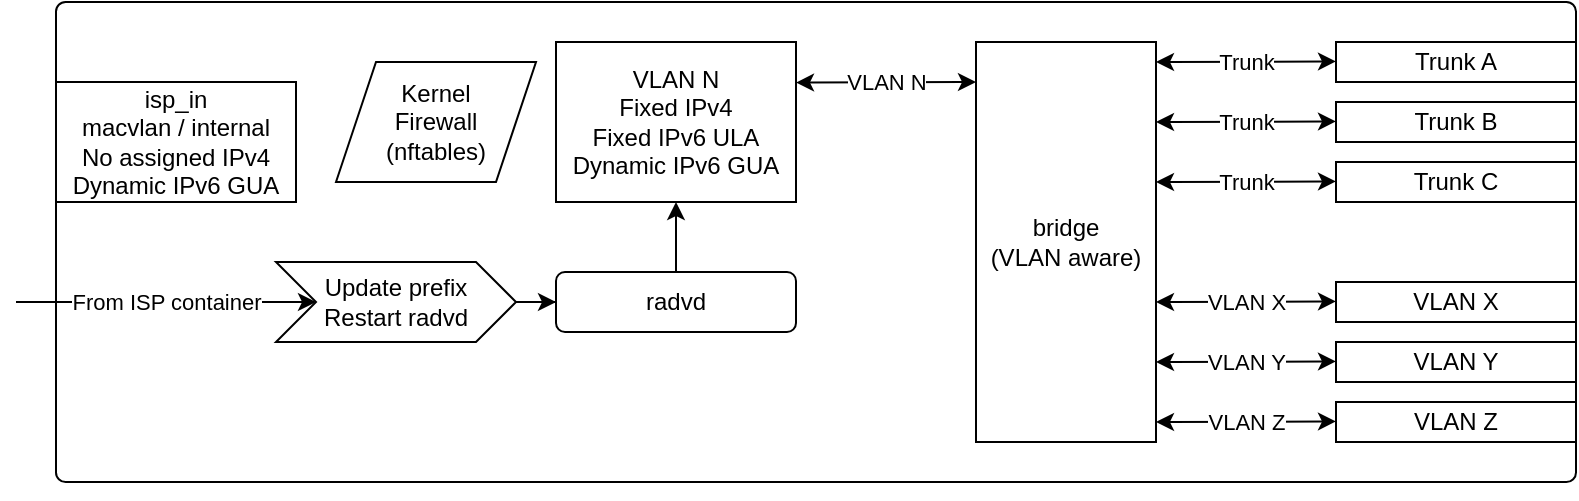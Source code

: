 <mxfile version="24.7.17">
  <diagram name="Page-1" id="ERIMmWtwNbsZnRJRYlLk">
    <mxGraphModel dx="702" dy="587" grid="1" gridSize="10" guides="1" tooltips="1" connect="1" arrows="1" fold="1" page="1" pageScale="1" pageWidth="850" pageHeight="1100" math="0" shadow="0">
      <root>
        <mxCell id="0" />
        <mxCell id="1" parent="0" />
        <mxCell id="dEZjPtsZi1BlvbsK9IvD-1" value="" style="rounded=1;whiteSpace=wrap;html=1;glass=0;arcSize=2;" parent="1" vertex="1">
          <mxGeometry x="40" y="320" width="760" height="240" as="geometry" />
        </mxCell>
        <mxCell id="dEZjPtsZi1BlvbsK9IvD-2" value="&lt;div&gt;isp_in&lt;/div&gt;macvlan / internal&lt;div&gt;No assigned IPv4&lt;/div&gt;&lt;div&gt;Dynamic IPv6 GUA&lt;/div&gt;" style="rounded=0;whiteSpace=wrap;html=1;" parent="1" vertex="1">
          <mxGeometry x="40" y="360" width="120" height="60" as="geometry" />
        </mxCell>
        <mxCell id="dEZjPtsZi1BlvbsK9IvD-3" style="edgeStyle=orthogonalEdgeStyle;rounded=0;orthogonalLoop=1;jettySize=auto;html=1;exitX=0.5;exitY=1;exitDx=0;exitDy=0;" parent="1" source="dEZjPtsZi1BlvbsK9IvD-1" target="dEZjPtsZi1BlvbsK9IvD-1" edge="1">
          <mxGeometry relative="1" as="geometry" />
        </mxCell>
        <mxCell id="dEZjPtsZi1BlvbsK9IvD-19" value="Kernel&lt;div&gt;Firewall&lt;/div&gt;&lt;div&gt;(nftables)&lt;/div&gt;" style="shape=parallelogram;perimeter=parallelogramPerimeter;whiteSpace=wrap;html=1;fixedSize=1;" parent="1" vertex="1">
          <mxGeometry x="180" y="350" width="100" height="60" as="geometry" />
        </mxCell>
        <mxCell id="QXVgdAyz402HY5TkgpPN-1" value="Trunk A" style="rounded=0;whiteSpace=wrap;html=1;" vertex="1" parent="1">
          <mxGeometry x="680" y="340" width="120" height="20" as="geometry" />
        </mxCell>
        <mxCell id="QXVgdAyz402HY5TkgpPN-2" value="Trunk B" style="rounded=0;whiteSpace=wrap;html=1;" vertex="1" parent="1">
          <mxGeometry x="680" y="370" width="120" height="20" as="geometry" />
        </mxCell>
        <mxCell id="QXVgdAyz402HY5TkgpPN-3" value="Trunk C" style="rounded=0;whiteSpace=wrap;html=1;" vertex="1" parent="1">
          <mxGeometry x="680" y="400" width="120" height="20" as="geometry" />
        </mxCell>
        <mxCell id="QXVgdAyz402HY5TkgpPN-4" value="VLAN X" style="rounded=0;whiteSpace=wrap;html=1;" vertex="1" parent="1">
          <mxGeometry x="680" y="460" width="120" height="20" as="geometry" />
        </mxCell>
        <mxCell id="QXVgdAyz402HY5TkgpPN-5" value="VLAN Y" style="rounded=0;whiteSpace=wrap;html=1;" vertex="1" parent="1">
          <mxGeometry x="680" y="490" width="120" height="20" as="geometry" />
        </mxCell>
        <mxCell id="QXVgdAyz402HY5TkgpPN-6" value="VLAN Z" style="rounded=0;whiteSpace=wrap;html=1;" vertex="1" parent="1">
          <mxGeometry x="680" y="520" width="120" height="20" as="geometry" />
        </mxCell>
        <mxCell id="QXVgdAyz402HY5TkgpPN-9" value="bridge&lt;div&gt;(VLAN aware)&lt;/div&gt;" style="rounded=0;whiteSpace=wrap;html=1;" vertex="1" parent="1">
          <mxGeometry x="500" y="340" width="90" height="200" as="geometry" />
        </mxCell>
        <mxCell id="QXVgdAyz402HY5TkgpPN-11" value="" style="endArrow=classic;html=1;rounded=0;startArrow=classic;startFill=1;" edge="1" parent="1">
          <mxGeometry relative="1" as="geometry">
            <mxPoint x="590" y="350" as="sourcePoint" />
            <mxPoint x="680" y="349.71" as="targetPoint" />
          </mxGeometry>
        </mxCell>
        <mxCell id="QXVgdAyz402HY5TkgpPN-12" value="Trunk" style="edgeLabel;resizable=0;html=1;;align=center;verticalAlign=middle;" connectable="0" vertex="1" parent="QXVgdAyz402HY5TkgpPN-11">
          <mxGeometry relative="1" as="geometry" />
        </mxCell>
        <mxCell id="QXVgdAyz402HY5TkgpPN-13" value="" style="endArrow=classic;html=1;rounded=0;startArrow=classic;startFill=1;" edge="1" parent="1">
          <mxGeometry relative="1" as="geometry">
            <mxPoint x="590" y="380" as="sourcePoint" />
            <mxPoint x="680" y="379.71" as="targetPoint" />
          </mxGeometry>
        </mxCell>
        <mxCell id="QXVgdAyz402HY5TkgpPN-14" value="Trunk" style="edgeLabel;resizable=0;html=1;;align=center;verticalAlign=middle;" connectable="0" vertex="1" parent="QXVgdAyz402HY5TkgpPN-13">
          <mxGeometry relative="1" as="geometry" />
        </mxCell>
        <mxCell id="QXVgdAyz402HY5TkgpPN-15" value="" style="endArrow=classic;html=1;rounded=0;startArrow=classic;startFill=1;" edge="1" parent="1">
          <mxGeometry relative="1" as="geometry">
            <mxPoint x="590" y="410" as="sourcePoint" />
            <mxPoint x="680" y="409.71" as="targetPoint" />
          </mxGeometry>
        </mxCell>
        <mxCell id="QXVgdAyz402HY5TkgpPN-16" value="Trunk" style="edgeLabel;resizable=0;html=1;;align=center;verticalAlign=middle;" connectable="0" vertex="1" parent="QXVgdAyz402HY5TkgpPN-15">
          <mxGeometry relative="1" as="geometry" />
        </mxCell>
        <mxCell id="QXVgdAyz402HY5TkgpPN-17" value="" style="endArrow=classic;html=1;rounded=0;startArrow=classic;startFill=1;" edge="1" parent="1">
          <mxGeometry relative="1" as="geometry">
            <mxPoint x="590" y="470" as="sourcePoint" />
            <mxPoint x="680" y="469.71" as="targetPoint" />
          </mxGeometry>
        </mxCell>
        <mxCell id="QXVgdAyz402HY5TkgpPN-18" value="VLAN X" style="edgeLabel;resizable=0;html=1;;align=center;verticalAlign=middle;" connectable="0" vertex="1" parent="QXVgdAyz402HY5TkgpPN-17">
          <mxGeometry relative="1" as="geometry" />
        </mxCell>
        <mxCell id="QXVgdAyz402HY5TkgpPN-19" value="" style="endArrow=classic;html=1;rounded=0;startArrow=classic;startFill=1;" edge="1" parent="1">
          <mxGeometry relative="1" as="geometry">
            <mxPoint x="590" y="500" as="sourcePoint" />
            <mxPoint x="680" y="499.71" as="targetPoint" />
          </mxGeometry>
        </mxCell>
        <mxCell id="QXVgdAyz402HY5TkgpPN-20" value="VLAN Y" style="edgeLabel;resizable=0;html=1;;align=center;verticalAlign=middle;" connectable="0" vertex="1" parent="QXVgdAyz402HY5TkgpPN-19">
          <mxGeometry relative="1" as="geometry" />
        </mxCell>
        <mxCell id="QXVgdAyz402HY5TkgpPN-21" value="" style="endArrow=classic;html=1;rounded=0;startArrow=classic;startFill=1;" edge="1" parent="1">
          <mxGeometry relative="1" as="geometry">
            <mxPoint x="590" y="530" as="sourcePoint" />
            <mxPoint x="680" y="529.71" as="targetPoint" />
          </mxGeometry>
        </mxCell>
        <mxCell id="QXVgdAyz402HY5TkgpPN-22" value="VLAN Z" style="edgeLabel;resizable=0;html=1;;align=center;verticalAlign=middle;" connectable="0" vertex="1" parent="QXVgdAyz402HY5TkgpPN-21">
          <mxGeometry relative="1" as="geometry" />
        </mxCell>
        <mxCell id="QXVgdAyz402HY5TkgpPN-23" value="radvd" style="rounded=1;whiteSpace=wrap;html=1;" vertex="1" parent="1">
          <mxGeometry x="290" y="455" width="120" height="30" as="geometry" />
        </mxCell>
        <mxCell id="QXVgdAyz402HY5TkgpPN-25" value="VLAN N&lt;div&gt;Fixed IPv4&lt;/div&gt;&lt;div&gt;Fixed IPv6 ULA&lt;/div&gt;&lt;div&gt;Dynamic IPv6 GUA&lt;/div&gt;" style="rounded=0;whiteSpace=wrap;html=1;" vertex="1" parent="1">
          <mxGeometry x="290" y="340" width="120" height="80" as="geometry" />
        </mxCell>
        <mxCell id="QXVgdAyz402HY5TkgpPN-26" value="" style="endArrow=classic;html=1;rounded=0;startArrow=classic;startFill=1;" edge="1" parent="1">
          <mxGeometry relative="1" as="geometry">
            <mxPoint x="410" y="360.29" as="sourcePoint" />
            <mxPoint x="500" y="360" as="targetPoint" />
          </mxGeometry>
        </mxCell>
        <mxCell id="QXVgdAyz402HY5TkgpPN-27" value="VLAN N" style="edgeLabel;resizable=0;html=1;;align=center;verticalAlign=middle;" connectable="0" vertex="1" parent="QXVgdAyz402HY5TkgpPN-26">
          <mxGeometry relative="1" as="geometry" />
        </mxCell>
        <mxCell id="QXVgdAyz402HY5TkgpPN-28" value="" style="endArrow=classic;html=1;rounded=0;entryX=0.5;entryY=1;entryDx=0;entryDy=0;exitX=0.5;exitY=0;exitDx=0;exitDy=0;" edge="1" parent="1" source="QXVgdAyz402HY5TkgpPN-23" target="QXVgdAyz402HY5TkgpPN-25">
          <mxGeometry width="50" height="50" relative="1" as="geometry">
            <mxPoint x="300" y="580" as="sourcePoint" />
            <mxPoint x="350" y="530" as="targetPoint" />
          </mxGeometry>
        </mxCell>
        <mxCell id="QXVgdAyz402HY5TkgpPN-33" style="edgeStyle=orthogonalEdgeStyle;rounded=0;orthogonalLoop=1;jettySize=auto;html=1;entryX=0;entryY=0.5;entryDx=0;entryDy=0;" edge="1" parent="1" source="QXVgdAyz402HY5TkgpPN-29" target="QXVgdAyz402HY5TkgpPN-23">
          <mxGeometry relative="1" as="geometry" />
        </mxCell>
        <mxCell id="QXVgdAyz402HY5TkgpPN-29" value="Update prefix&lt;div&gt;Restart radvd&lt;/div&gt;" style="shape=step;perimeter=stepPerimeter;whiteSpace=wrap;html=1;fixedSize=1;" vertex="1" parent="1">
          <mxGeometry x="150" y="450" width="120" height="40" as="geometry" />
        </mxCell>
        <mxCell id="QXVgdAyz402HY5TkgpPN-30" value="" style="endArrow=classic;html=1;rounded=0;edgeStyle=orthogonalEdgeStyle;entryX=0;entryY=0.5;entryDx=0;entryDy=0;" edge="1" parent="1" target="QXVgdAyz402HY5TkgpPN-29">
          <mxGeometry relative="1" as="geometry">
            <mxPoint x="20" y="470" as="sourcePoint" />
            <mxPoint x="160" y="534.71" as="targetPoint" />
            <Array as="points">
              <mxPoint x="70" y="470" />
            </Array>
          </mxGeometry>
        </mxCell>
        <mxCell id="QXVgdAyz402HY5TkgpPN-31" value="From ISP container" style="edgeLabel;resizable=0;html=1;;align=center;verticalAlign=middle;" connectable="0" vertex="1" parent="QXVgdAyz402HY5TkgpPN-30">
          <mxGeometry relative="1" as="geometry" />
        </mxCell>
      </root>
    </mxGraphModel>
  </diagram>
</mxfile>

